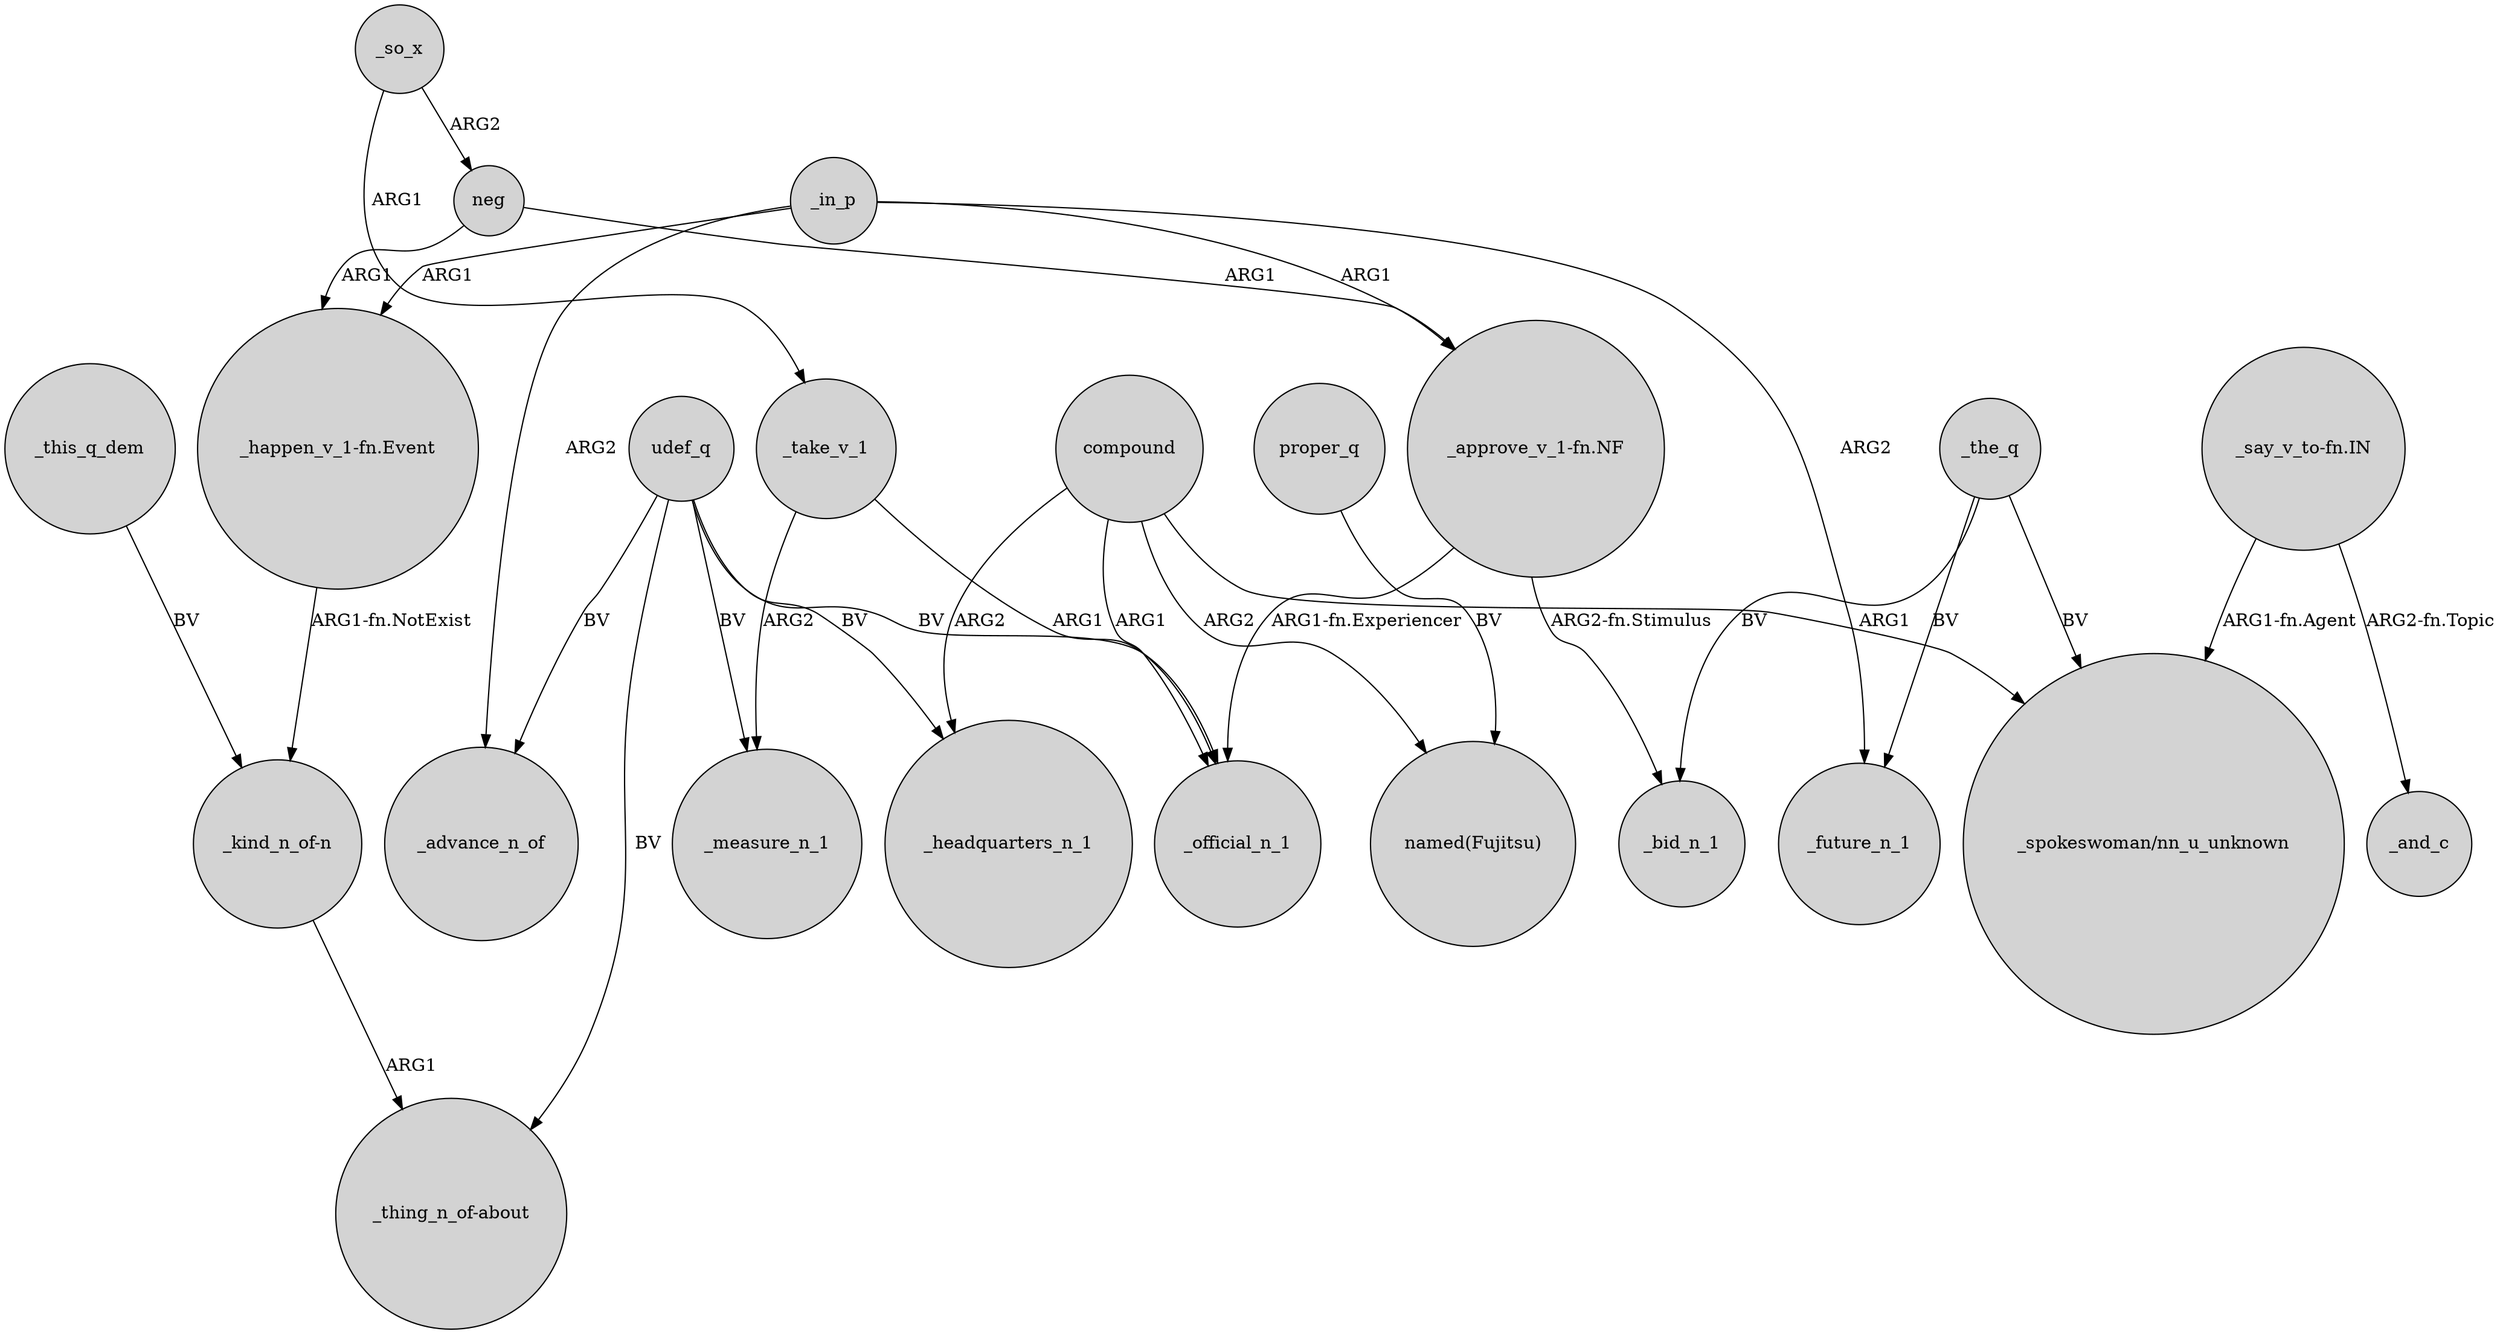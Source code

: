 digraph {
	node [shape=circle style=filled]
	compound -> _headquarters_n_1 [label=ARG2]
	udef_q -> "_thing_n_of-about" [label=BV]
	udef_q -> _advance_n_of [label=BV]
	_in_p -> "_approve_v_1-fn.NF" [label=ARG1]
	udef_q -> _headquarters_n_1 [label=BV]
	_this_q_dem -> "_kind_n_of-n" [label=BV]
	_so_x -> neg [label=ARG2]
	_in_p -> _future_n_1 [label=ARG2]
	neg -> "_approve_v_1-fn.NF" [label=ARG1]
	_the_q -> "_spokeswoman/nn_u_unknown" [label=BV]
	_take_v_1 -> _official_n_1 [label=ARG1]
	proper_q -> "named(Fujitsu)" [label=BV]
	"_approve_v_1-fn.NF" -> _official_n_1 [label="ARG1-fn.Experiencer"]
	"_approve_v_1-fn.NF" -> _bid_n_1 [label="ARG2-fn.Stimulus"]
	_take_v_1 -> _measure_n_1 [label=ARG2]
	udef_q -> _official_n_1 [label=BV]
	_in_p -> _advance_n_of [label=ARG2]
	"_say_v_to-fn.IN" -> _and_c [label="ARG2-fn.Topic"]
	"_say_v_to-fn.IN" -> "_spokeswoman/nn_u_unknown" [label="ARG1-fn.Agent"]
	udef_q -> _measure_n_1 [label=BV]
	compound -> "_spokeswoman/nn_u_unknown" [label=ARG1]
	_so_x -> _take_v_1 [label=ARG1]
	neg -> "_happen_v_1-fn.Event" [label=ARG1]
	compound -> _official_n_1 [label=ARG1]
	_the_q -> _bid_n_1 [label=BV]
	_in_p -> "_happen_v_1-fn.Event" [label=ARG1]
	compound -> "named(Fujitsu)" [label=ARG2]
	"_kind_n_of-n" -> "_thing_n_of-about" [label=ARG1]
	"_happen_v_1-fn.Event" -> "_kind_n_of-n" [label="ARG1-fn.NotExist"]
	_the_q -> _future_n_1 [label=BV]
}
